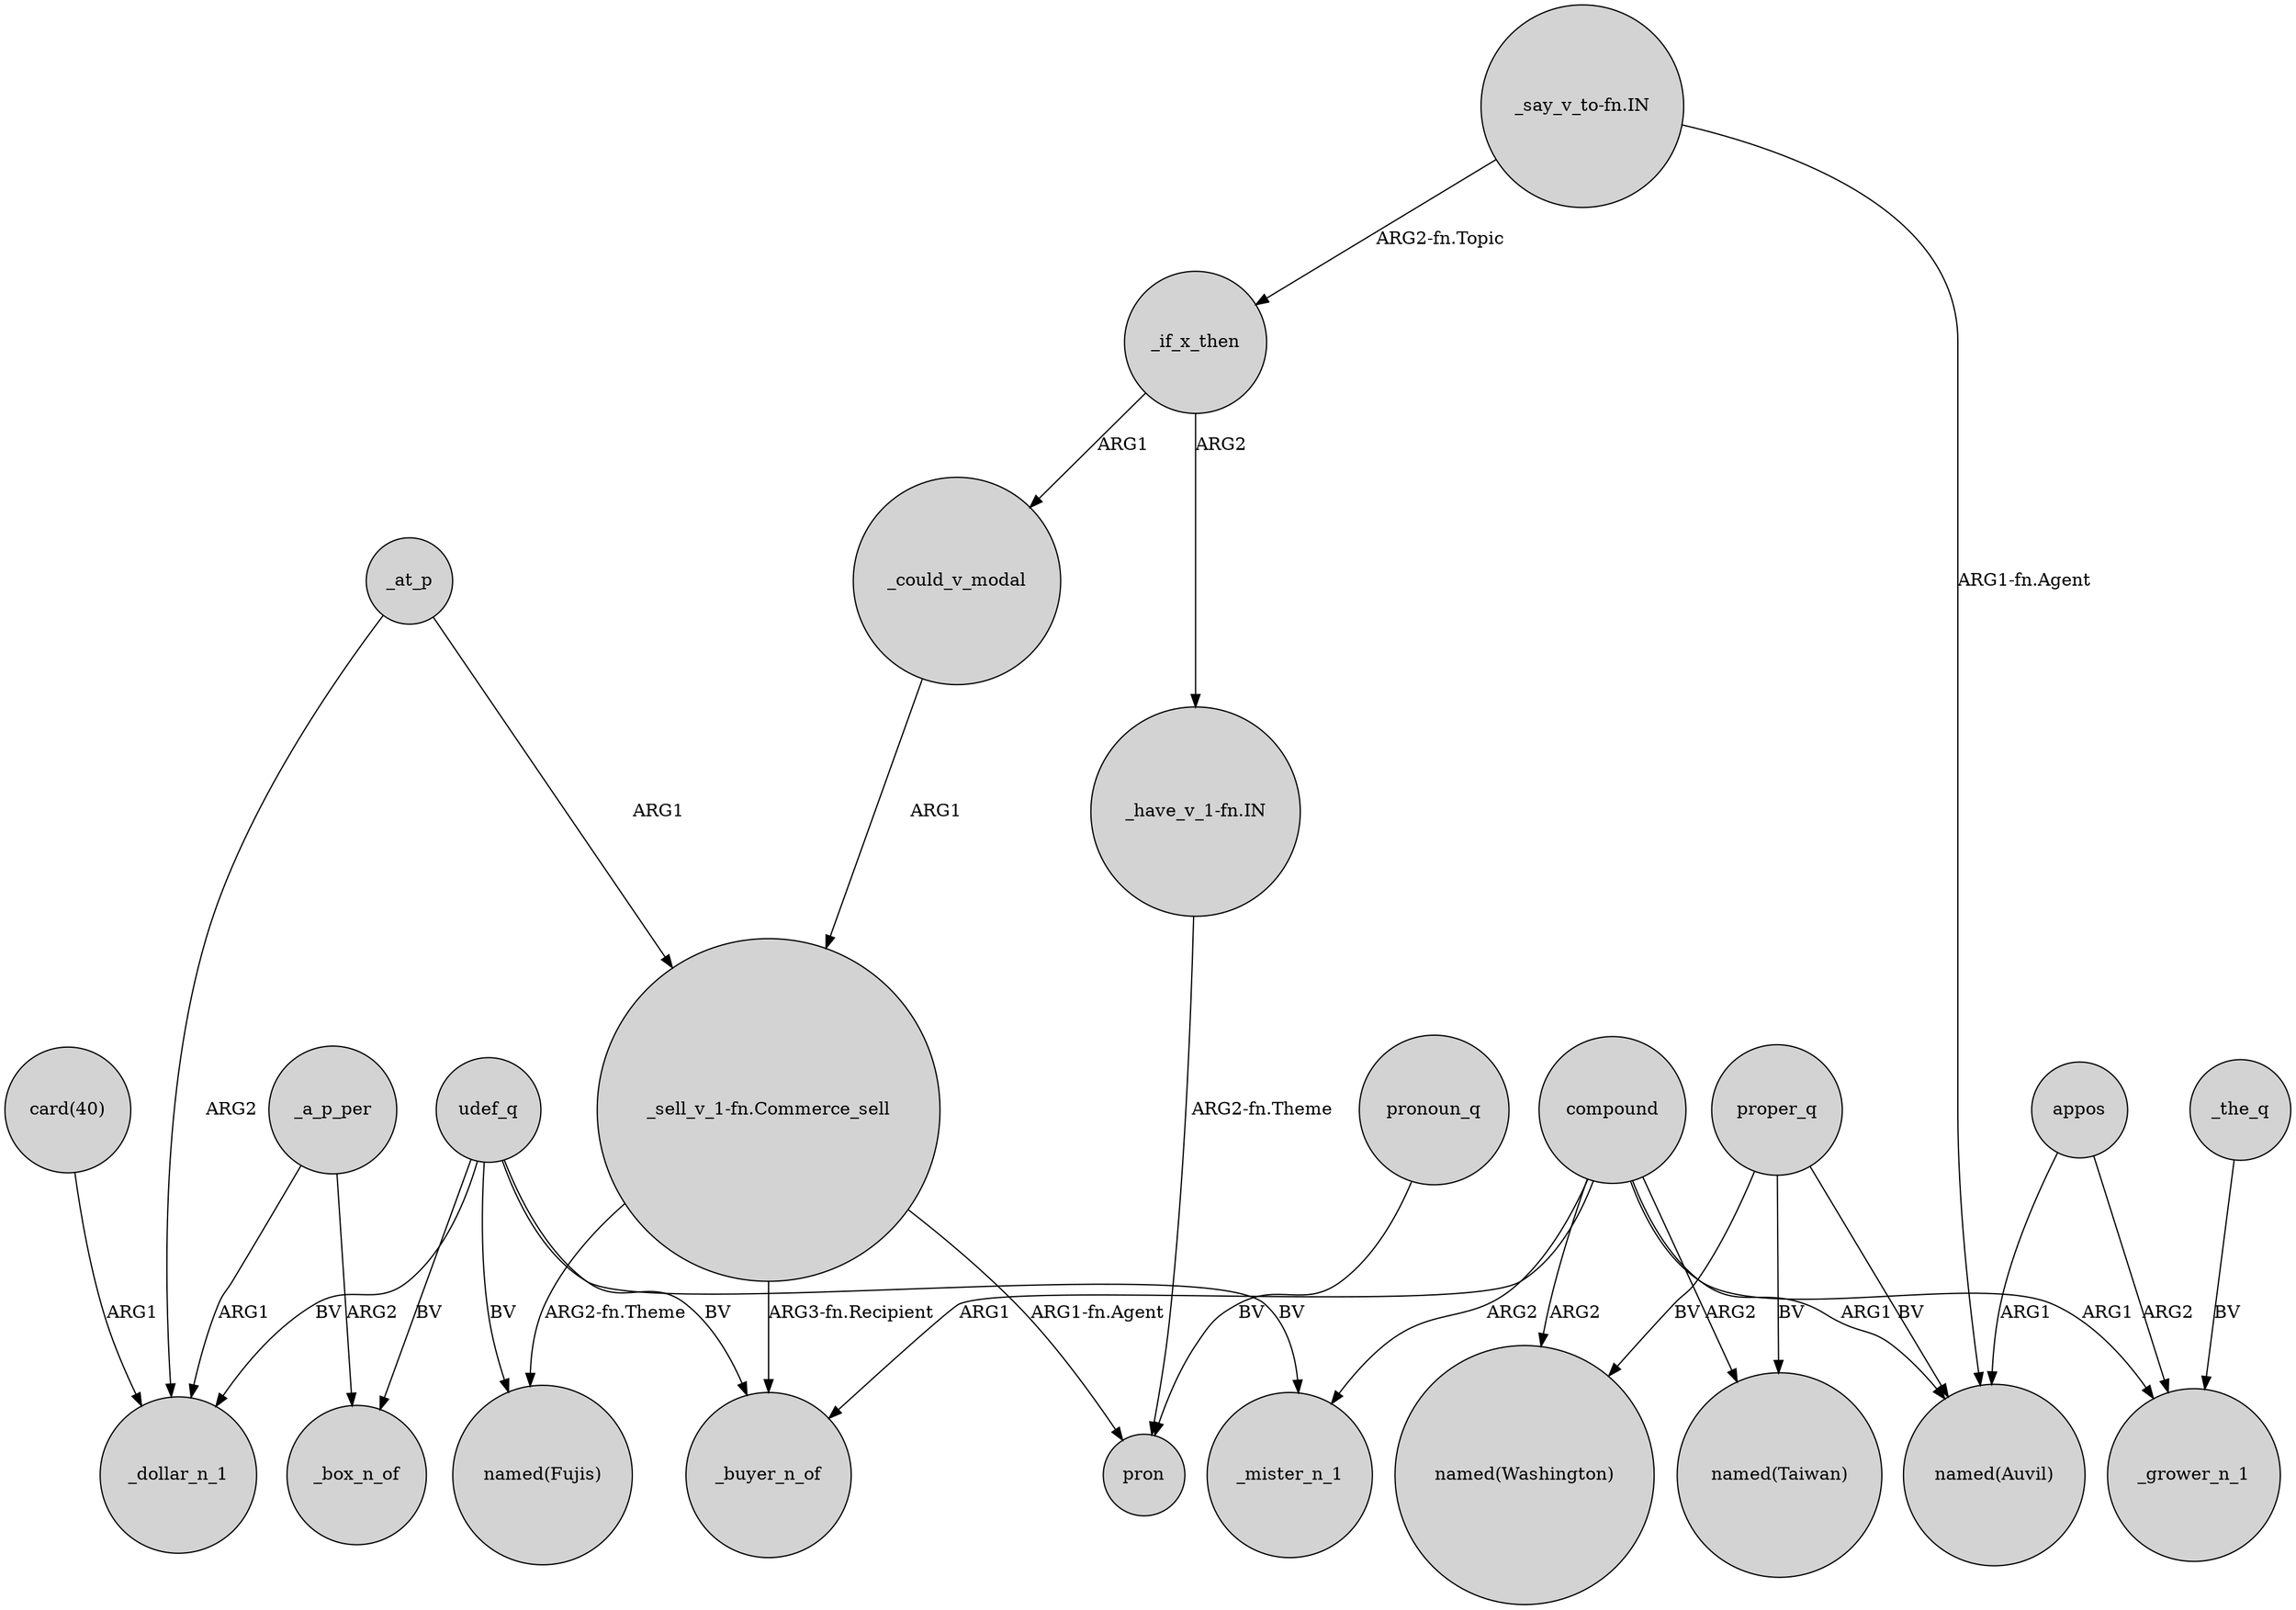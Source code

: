 digraph {
	node [shape=circle style=filled]
	compound -> _buyer_n_of [label=ARG1]
	"_sell_v_1-fn.Commerce_sell" -> _buyer_n_of [label="ARG3-fn.Recipient"]
	"_say_v_to-fn.IN" -> _if_x_then [label="ARG2-fn.Topic"]
	proper_q -> "named(Auvil)" [label=BV]
	_at_p -> _dollar_n_1 [label=ARG2]
	udef_q -> _buyer_n_of [label=BV]
	udef_q -> "named(Fujis)" [label=BV]
	compound -> _mister_n_1 [label=ARG2]
	udef_q -> _mister_n_1 [label=BV]
	_if_x_then -> "_have_v_1-fn.IN" [label=ARG2]
	"card(40)" -> _dollar_n_1 [label=ARG1]
	_if_x_then -> _could_v_modal [label=ARG1]
	compound -> "named(Auvil)" [label=ARG1]
	proper_q -> "named(Washington)" [label=BV]
	_a_p_per -> _dollar_n_1 [label=ARG1]
	pronoun_q -> pron [label=BV]
	"_have_v_1-fn.IN" -> pron [label="ARG2-fn.Theme"]
	"_say_v_to-fn.IN" -> "named(Auvil)" [label="ARG1-fn.Agent"]
	compound -> _grower_n_1 [label=ARG1]
	_could_v_modal -> "_sell_v_1-fn.Commerce_sell" [label=ARG1]
	appos -> "named(Auvil)" [label=ARG1]
	proper_q -> "named(Taiwan)" [label=BV]
	udef_q -> _box_n_of [label=BV]
	"_sell_v_1-fn.Commerce_sell" -> "named(Fujis)" [label="ARG2-fn.Theme"]
	compound -> "named(Washington)" [label=ARG2]
	"_sell_v_1-fn.Commerce_sell" -> pron [label="ARG1-fn.Agent"]
	_a_p_per -> _box_n_of [label=ARG2]
	compound -> "named(Taiwan)" [label=ARG2]
	_the_q -> _grower_n_1 [label=BV]
	_at_p -> "_sell_v_1-fn.Commerce_sell" [label=ARG1]
	udef_q -> _dollar_n_1 [label=BV]
	appos -> _grower_n_1 [label=ARG2]
}
